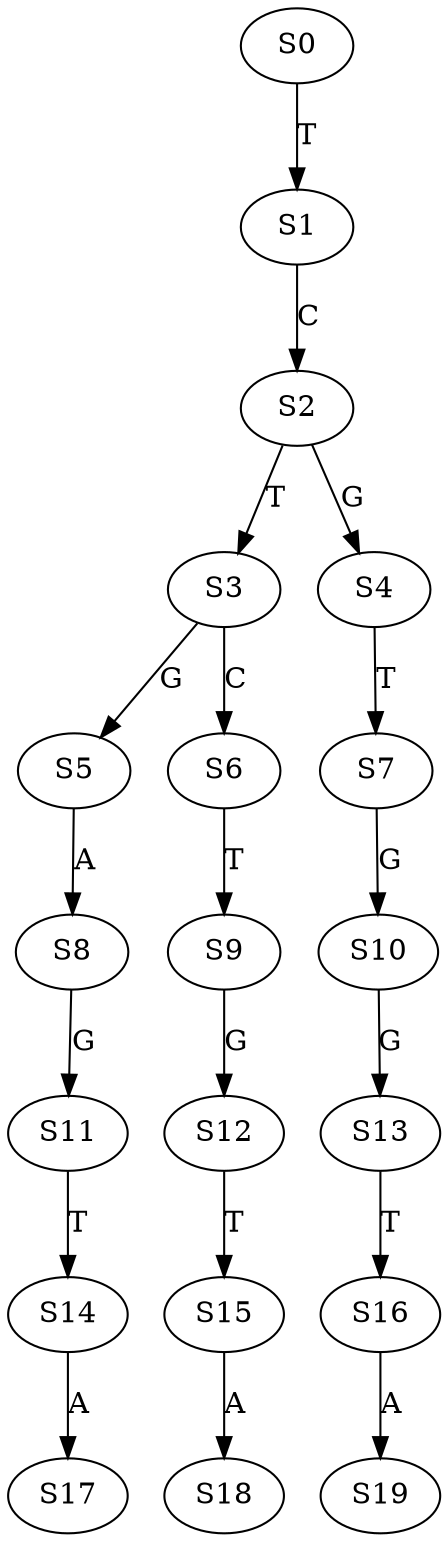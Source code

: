 strict digraph  {
	S0 -> S1 [ label = T ];
	S1 -> S2 [ label = C ];
	S2 -> S3 [ label = T ];
	S2 -> S4 [ label = G ];
	S3 -> S5 [ label = G ];
	S3 -> S6 [ label = C ];
	S4 -> S7 [ label = T ];
	S5 -> S8 [ label = A ];
	S6 -> S9 [ label = T ];
	S7 -> S10 [ label = G ];
	S8 -> S11 [ label = G ];
	S9 -> S12 [ label = G ];
	S10 -> S13 [ label = G ];
	S11 -> S14 [ label = T ];
	S12 -> S15 [ label = T ];
	S13 -> S16 [ label = T ];
	S14 -> S17 [ label = A ];
	S15 -> S18 [ label = A ];
	S16 -> S19 [ label = A ];
}
